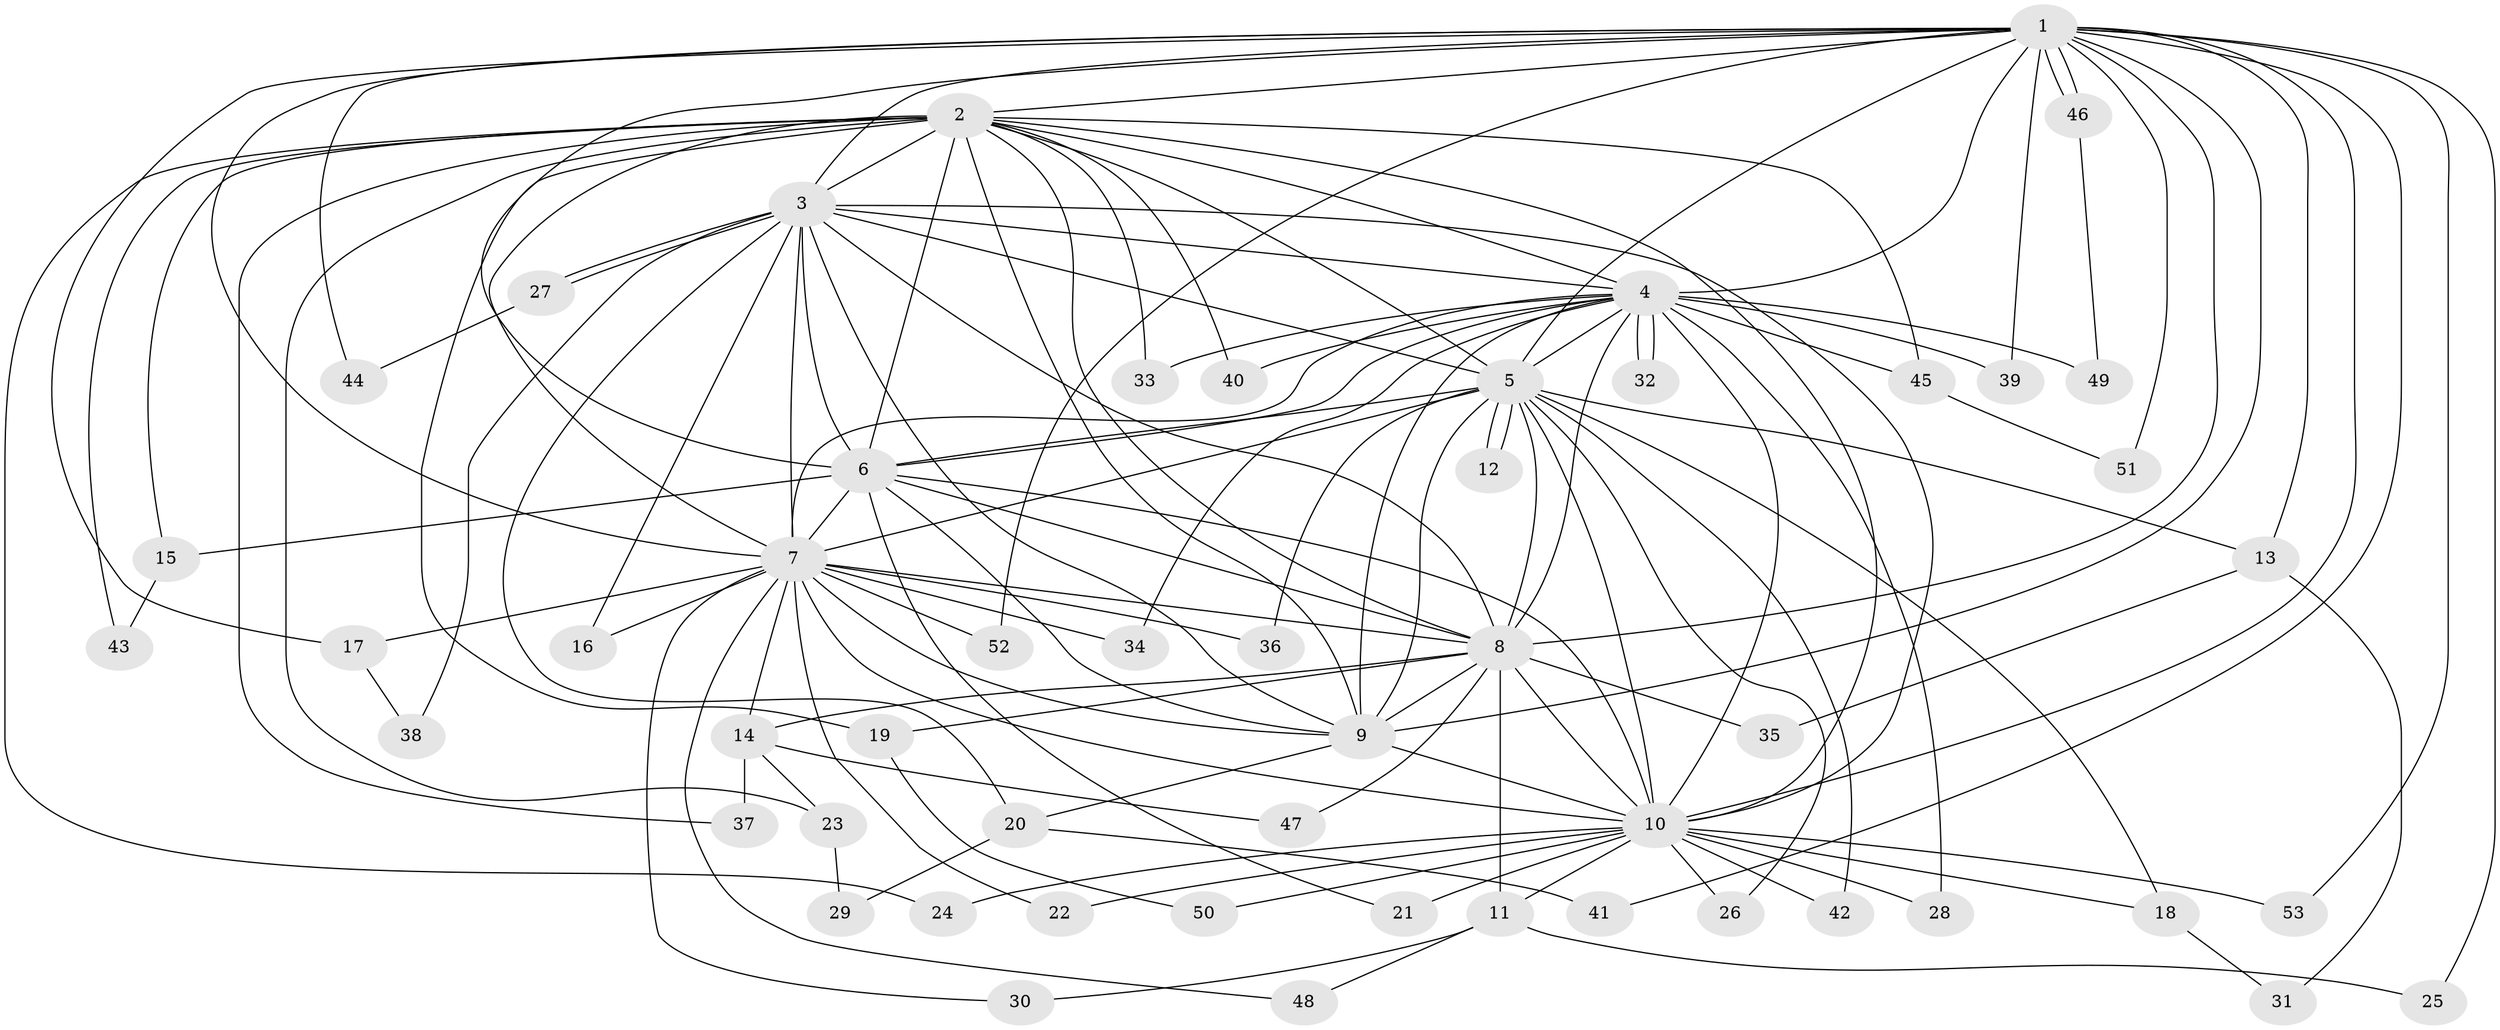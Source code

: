 // coarse degree distribution, {18: 0.05, 14: 0.025, 16: 0.025, 23: 0.025, 8: 0.025, 9: 0.025, 1: 0.05, 4: 0.05, 2: 0.575, 3: 0.15}
// Generated by graph-tools (version 1.1) at 2025/23/03/03/25 07:23:42]
// undirected, 53 vertices, 131 edges
graph export_dot {
graph [start="1"]
  node [color=gray90,style=filled];
  1;
  2;
  3;
  4;
  5;
  6;
  7;
  8;
  9;
  10;
  11;
  12;
  13;
  14;
  15;
  16;
  17;
  18;
  19;
  20;
  21;
  22;
  23;
  24;
  25;
  26;
  27;
  28;
  29;
  30;
  31;
  32;
  33;
  34;
  35;
  36;
  37;
  38;
  39;
  40;
  41;
  42;
  43;
  44;
  45;
  46;
  47;
  48;
  49;
  50;
  51;
  52;
  53;
  1 -- 2;
  1 -- 3;
  1 -- 4;
  1 -- 5;
  1 -- 6;
  1 -- 7;
  1 -- 8;
  1 -- 9;
  1 -- 10;
  1 -- 13;
  1 -- 17;
  1 -- 25;
  1 -- 39;
  1 -- 41;
  1 -- 44;
  1 -- 46;
  1 -- 46;
  1 -- 51;
  1 -- 52;
  1 -- 53;
  2 -- 3;
  2 -- 4;
  2 -- 5;
  2 -- 6;
  2 -- 7;
  2 -- 8;
  2 -- 9;
  2 -- 10;
  2 -- 15;
  2 -- 19;
  2 -- 23;
  2 -- 24;
  2 -- 33;
  2 -- 37;
  2 -- 40;
  2 -- 43;
  2 -- 45;
  3 -- 4;
  3 -- 5;
  3 -- 6;
  3 -- 7;
  3 -- 8;
  3 -- 9;
  3 -- 10;
  3 -- 16;
  3 -- 20;
  3 -- 27;
  3 -- 27;
  3 -- 38;
  4 -- 5;
  4 -- 6;
  4 -- 7;
  4 -- 8;
  4 -- 9;
  4 -- 10;
  4 -- 28;
  4 -- 32;
  4 -- 32;
  4 -- 33;
  4 -- 34;
  4 -- 39;
  4 -- 40;
  4 -- 45;
  4 -- 49;
  5 -- 6;
  5 -- 7;
  5 -- 8;
  5 -- 9;
  5 -- 10;
  5 -- 12;
  5 -- 12;
  5 -- 13;
  5 -- 18;
  5 -- 26;
  5 -- 36;
  5 -- 42;
  6 -- 7;
  6 -- 8;
  6 -- 9;
  6 -- 10;
  6 -- 15;
  6 -- 21;
  7 -- 8;
  7 -- 9;
  7 -- 10;
  7 -- 14;
  7 -- 16;
  7 -- 17;
  7 -- 22;
  7 -- 30;
  7 -- 34;
  7 -- 36;
  7 -- 48;
  7 -- 52;
  8 -- 9;
  8 -- 10;
  8 -- 11;
  8 -- 14;
  8 -- 19;
  8 -- 35;
  8 -- 47;
  9 -- 10;
  9 -- 20;
  10 -- 11;
  10 -- 18;
  10 -- 21;
  10 -- 22;
  10 -- 24;
  10 -- 26;
  10 -- 28;
  10 -- 42;
  10 -- 50;
  10 -- 53;
  11 -- 25;
  11 -- 30;
  11 -- 48;
  13 -- 31;
  13 -- 35;
  14 -- 23;
  14 -- 37;
  14 -- 47;
  15 -- 43;
  17 -- 38;
  18 -- 31;
  19 -- 50;
  20 -- 29;
  20 -- 41;
  23 -- 29;
  27 -- 44;
  45 -- 51;
  46 -- 49;
}
